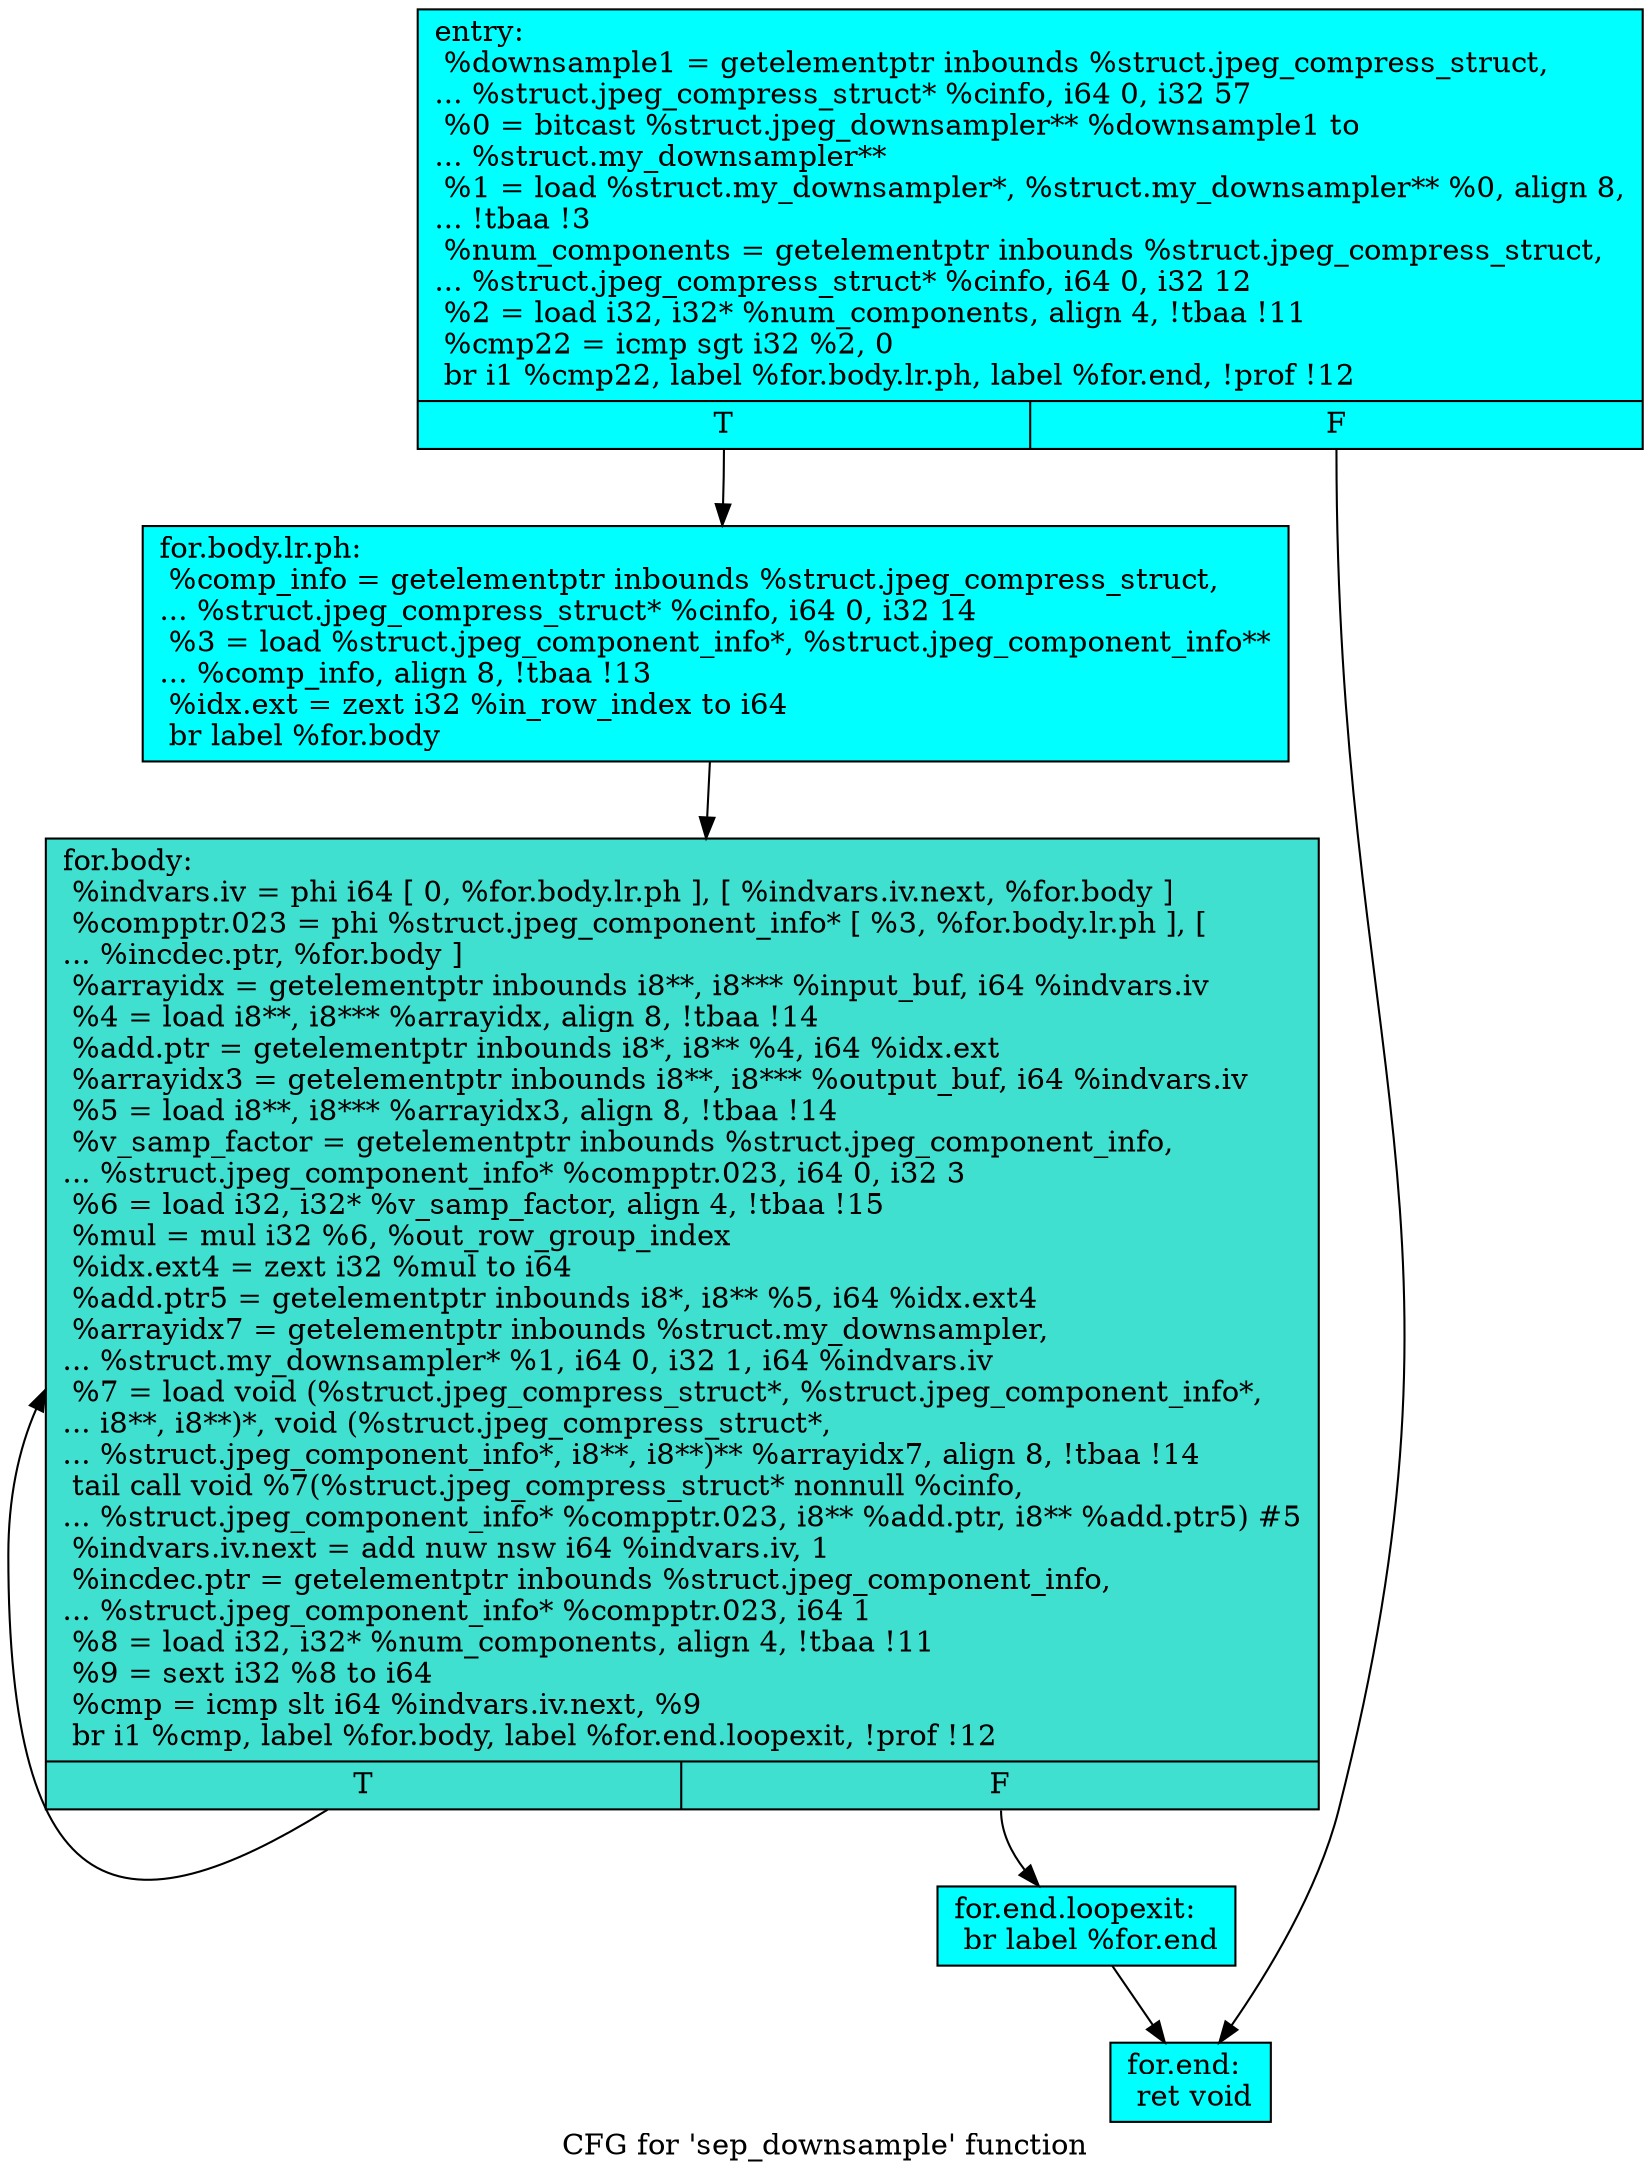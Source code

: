 digraph "CFG for 'sep_downsample' function" {
	label="CFG for 'sep_downsample' function";

	Node0x58b6f00 [shape=record, style = filled, fillcolor = cyan, label="{entry:\l  %downsample1 = getelementptr inbounds %struct.jpeg_compress_struct,\l... %struct.jpeg_compress_struct* %cinfo, i64 0, i32 57\l  %0 = bitcast %struct.jpeg_downsampler** %downsample1 to\l... %struct.my_downsampler**\l  %1 = load %struct.my_downsampler*, %struct.my_downsampler** %0, align 8,\l... !tbaa !3\l  %num_components = getelementptr inbounds %struct.jpeg_compress_struct,\l... %struct.jpeg_compress_struct* %cinfo, i64 0, i32 12\l  %2 = load i32, i32* %num_components, align 4, !tbaa !11\l  %cmp22 = icmp sgt i32 %2, 0\l  br i1 %cmp22, label %for.body.lr.ph, label %for.end, !prof !12\l|{<s0>T|<s1>F}}"];
	Node0x58b6f00:s0 -> Node0x58afef0;
	Node0x58b6f00:s1 -> Node0x58affd0;
	Node0x58afef0 [shape=record, style = filled, fillcolor = cyan, label="{for.body.lr.ph:                                   \l  %comp_info = getelementptr inbounds %struct.jpeg_compress_struct,\l... %struct.jpeg_compress_struct* %cinfo, i64 0, i32 14\l  %3 = load %struct.jpeg_component_info*, %struct.jpeg_component_info**\l... %comp_info, align 8, !tbaa !13\l  %idx.ext = zext i32 %in_row_index to i64\l  br label %for.body\l}"];
	Node0x58afef0 -> Node0x58b70a0;
	Node0x58b70a0 [shape=record, style = filled, fillcolor = turquoise, label="{for.body:                                         \l  %indvars.iv = phi i64 [ 0, %for.body.lr.ph ], [ %indvars.iv.next, %for.body ]\l  %compptr.023 = phi %struct.jpeg_component_info* [ %3, %for.body.lr.ph ], [\l... %incdec.ptr, %for.body ]\l  %arrayidx = getelementptr inbounds i8**, i8*** %input_buf, i64 %indvars.iv\l  %4 = load i8**, i8*** %arrayidx, align 8, !tbaa !14\l  %add.ptr = getelementptr inbounds i8*, i8** %4, i64 %idx.ext\l  %arrayidx3 = getelementptr inbounds i8**, i8*** %output_buf, i64 %indvars.iv\l  %5 = load i8**, i8*** %arrayidx3, align 8, !tbaa !14\l  %v_samp_factor = getelementptr inbounds %struct.jpeg_component_info,\l... %struct.jpeg_component_info* %compptr.023, i64 0, i32 3\l  %6 = load i32, i32* %v_samp_factor, align 4, !tbaa !15\l  %mul = mul i32 %6, %out_row_group_index\l  %idx.ext4 = zext i32 %mul to i64\l  %add.ptr5 = getelementptr inbounds i8*, i8** %5, i64 %idx.ext4\l  %arrayidx7 = getelementptr inbounds %struct.my_downsampler,\l... %struct.my_downsampler* %1, i64 0, i32 1, i64 %indvars.iv\l  %7 = load void (%struct.jpeg_compress_struct*, %struct.jpeg_component_info*,\l... i8**, i8**)*, void (%struct.jpeg_compress_struct*,\l... %struct.jpeg_component_info*, i8**, i8**)** %arrayidx7, align 8, !tbaa !14\l  tail call void %7(%struct.jpeg_compress_struct* nonnull %cinfo,\l... %struct.jpeg_component_info* %compptr.023, i8** %add.ptr, i8** %add.ptr5) #5\l  %indvars.iv.next = add nuw nsw i64 %indvars.iv, 1\l  %incdec.ptr = getelementptr inbounds %struct.jpeg_component_info,\l... %struct.jpeg_component_info* %compptr.023, i64 1\l  %8 = load i32, i32* %num_components, align 4, !tbaa !11\l  %9 = sext i32 %8 to i64\l  %cmp = icmp slt i64 %indvars.iv.next, %9\l  br i1 %cmp, label %for.body, label %for.end.loopexit, !prof !12\l|{<s0>T|<s1>F}}"];
	Node0x58b70a0:s0 -> Node0x58b70a0;
	Node0x58b70a0:s1 -> Node0x58b9580;
	Node0x58b9580 [shape=record, style = filled, fillcolor = cyan, label="{for.end.loopexit:                                 \l  br label %for.end\l}"];
	Node0x58b9580 -> Node0x58affd0;
	Node0x58affd0 [shape=record, style = filled, fillcolor = cyan, label="{for.end:                                          \l  ret void\l}"];
}
